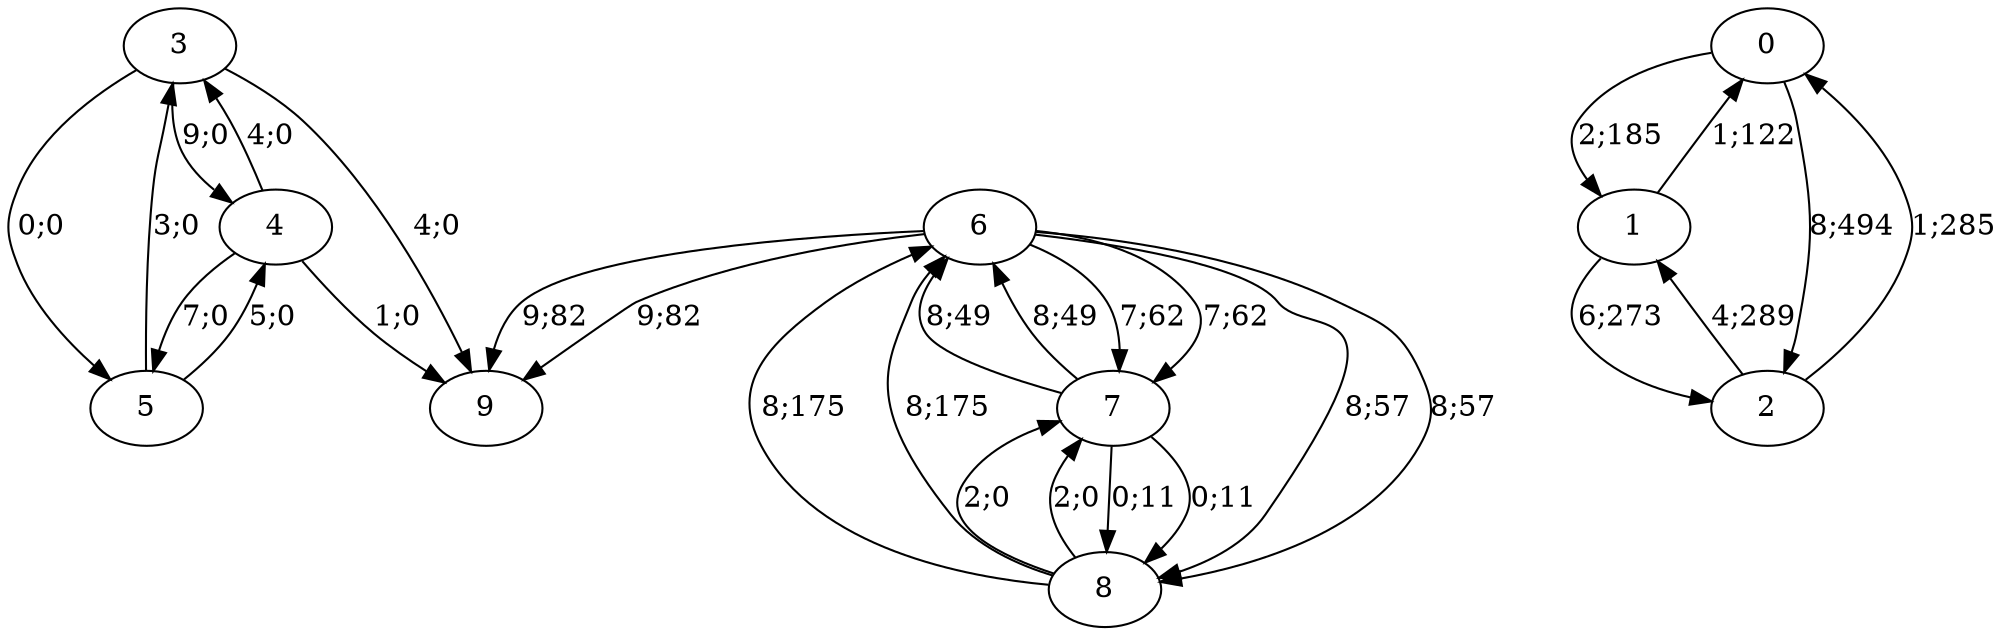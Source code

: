 digraph graph4263 {














6 -> 9 [color=black,label="9;82"]
6 -> 7 [color=black,label="7;62"]
6 -> 8 [color=black,label="8;57"]


7 -> 6 [color=black,label="8;49"]
7 -> 8 [color=black,label="0;11"]


8 -> 6 [color=black,label="8;175"]
8 -> 7 [color=black,label="2;0"]








0 -> 1 [color=black,label="2;185"]
0 -> 2 [color=black,label="8;494"]


1 -> 0 [color=black,label="1;122"]
1 -> 2 [color=black,label="6;273"]


2 -> 0 [color=black,label="1;285"]
2 -> 1 [color=black,label="4;289"]
































6 -> 9 [color=black,label="9;82"]
6 -> 7 [color=black,label="7;62"]
6 -> 8 [color=black,label="8;57"]


7 -> 6 [color=black,label="8;49"]
7 -> 8 [color=black,label="0;11"]


8 -> 6 [color=black,label="8;175"]
8 -> 7 [color=black,label="2;0"]














3 -> 9 [color=black,label="4;0"]
3 -> 4 [color=black,label="9;0"]
3 -> 5 [color=black,label="0;0"]


4 -> 9 [color=black,label="1;0"]
4 -> 3 [color=black,label="4;0"]
4 -> 5 [color=black,label="7;0"]


5 -> 3 [color=black,label="3;0"]
5 -> 4 [color=black,label="5;0"]













}